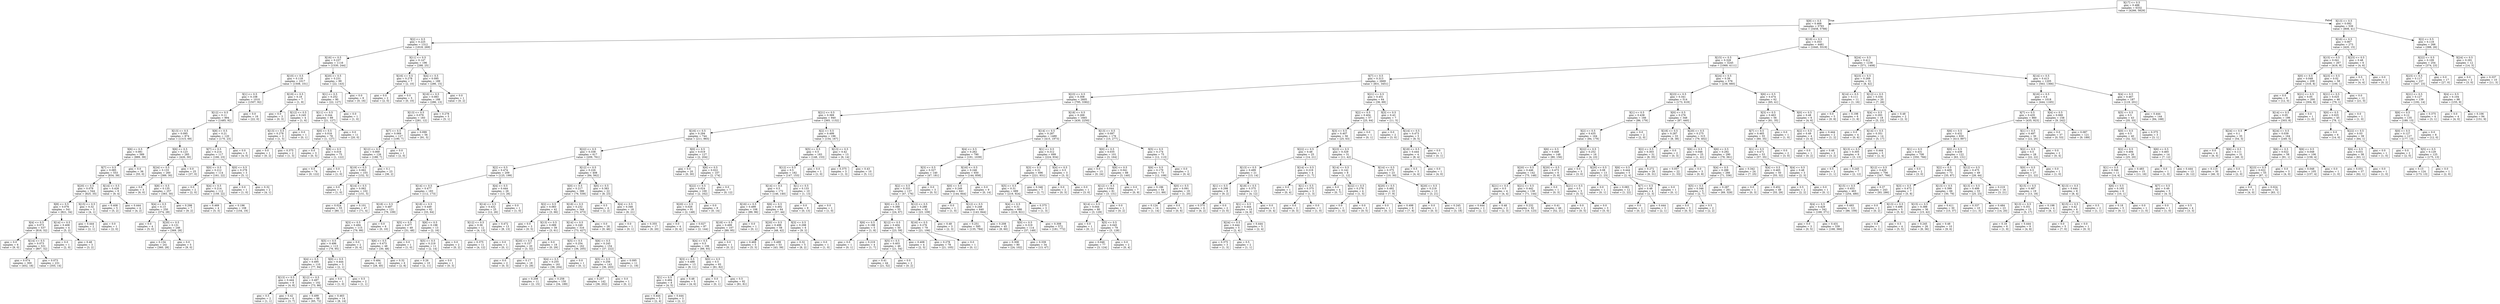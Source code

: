 digraph Tree {
node [shape=box] ;
0 [label="X[17] <= 0.5\ngini = 0.488\nsamples = 6332\nvalue = [4266, 5829]"] ;
1 [label="X[9] <= 0.5\ngini = 0.468\nsamples = 5793\nvalue = [3458, 5788]"] ;
0 -> 1 [labeldistance=2.5, labelangle=45, headlabel="True"] ;
2 [label="X[2] <= 0.5\ngini = 0.225\nsamples = 1312\nvalue = [1818, 269]"] ;
1 -> 2 ;
3 [label="X[16] <= 0.5\ngini = 0.237\nsamples = 1116\nvalue = [1530, 244]"] ;
2 -> 3 ;
4 [label="X[10] <= 0.5\ngini = 0.118\nsamples = 1017\nvalue = [1508, 101]"] ;
3 -> 4 ;
5 [label="X[1] <= 0.5\ngini = 0.108\nsamples = 1010\nvalue = [1507, 92]"] ;
4 -> 5 ;
6 [label="X[12] <= 0.5\ngini = 0.11\nsamples = 994\nvalue = [1485, 92]"] ;
5 -> 6 ;
7 [label="X[13] <= 0.5\ngini = 0.095\nsamples = 874\nvalue = [1315, 69]"] ;
6 -> 7 ;
8 [label="X[6] <= 0.5\ngini = 0.081\nsamples = 589\nvalue = [889, 39]"] ;
7 -> 8 ;
9 [label="X[7] <= 0.5\ngini = 0.085\nsamples = 553\nvalue = [834, 39]"] ;
8 -> 9 ;
10 [label="X[20] <= 0.5\ngini = 0.078\nsamples = 544\nvalue = [825, 35]"] ;
9 -> 10 ;
11 [label="X[8] <= 0.5\ngini = 0.076\nsamples = 541\nvalue = [821, 34]"] ;
10 -> 11 ;
12 [label="X[4] <= 0.5\ngini = 0.073\nsamples = 537\nvalue = [816, 32]"] ;
11 -> 12 ;
13 [label="gini = 0.0\nsamples = 6\nvalue = [9, 0]"] ;
12 -> 13 ;
14 [label="X[14] <= 0.5\ngini = 0.073\nsamples = 531\nvalue = [807, 32]"] ;
12 -> 14 ;
15 [label="gini = 0.074\nsamples = 300\nvalue = [452, 18]"] ;
14 -> 15 ;
16 [label="gini = 0.073\nsamples = 231\nvalue = [355, 14]"] ;
14 -> 16 ;
17 [label="X[14] <= 0.5\ngini = 0.408\nsamples = 4\nvalue = [5, 2]"] ;
11 -> 17 ;
18 [label="gini = 0.0\nsamples = 1\nvalue = [2, 0]"] ;
17 -> 18 ;
19 [label="gini = 0.48\nsamples = 3\nvalue = [3, 2]"] ;
17 -> 19 ;
20 [label="X[15] <= 0.5\ngini = 0.32\nsamples = 3\nvalue = [4, 1]"] ;
10 -> 20 ;
21 [label="gini = 0.444\nsamples = 2\nvalue = [2, 1]"] ;
20 -> 21 ;
22 [label="gini = 0.0\nsamples = 1\nvalue = [2, 0]"] ;
20 -> 22 ;
23 [label="X[14] <= 0.5\ngini = 0.426\nsamples = 9\nvalue = [9, 4]"] ;
9 -> 23 ;
24 [label="gini = 0.408\nsamples = 5\nvalue = [5, 2]"] ;
23 -> 24 ;
25 [label="gini = 0.444\nsamples = 4\nvalue = [4, 2]"] ;
23 -> 25 ;
26 [label="gini = 0.0\nsamples = 36\nvalue = [55, 0]"] ;
8 -> 26 ;
27 [label="X[6] <= 0.5\ngini = 0.123\nsamples = 285\nvalue = [426, 30]"] ;
7 -> 27 ;
28 [label="X[24] <= 0.5\ngini = 0.133\nsamples = 260\nvalue = [389, 30]"] ;
27 -> 28 ;
29 [label="gini = 0.0\nsamples = 3\nvalue = [6, 0]"] ;
28 -> 29 ;
30 [label="X[8] <= 0.5\ngini = 0.135\nsamples = 257\nvalue = [383, 30]"] ;
28 -> 30 ;
31 [label="X[4] <= 0.5\ngini = 0.13\nsamples = 250\nvalue = [374, 28]"] ;
30 -> 31 ;
32 [label="gini = 0.0\nsamples = 4\nvalue = [5, 0]"] ;
31 -> 32 ;
33 [label="X[20] <= 0.5\ngini = 0.131\nsamples = 246\nvalue = [369, 28]"] ;
31 -> 33 ;
34 [label="gini = 0.134\nsamples = 241\nvalue = [360, 28]"] ;
33 -> 34 ;
35 [label="gini = 0.0\nsamples = 5\nvalue = [9, 0]"] ;
33 -> 35 ;
36 [label="gini = 0.298\nsamples = 7\nvalue = [9, 2]"] ;
30 -> 36 ;
37 [label="gini = 0.0\nsamples = 25\nvalue = [37, 0]"] ;
27 -> 37 ;
38 [label="X[8] <= 0.5\ngini = 0.21\nsamples = 120\nvalue = [170, 23]"] ;
6 -> 38 ;
39 [label="X[7] <= 0.5\ngini = 0.214\nsamples = 117\nvalue = [166, 23]"] ;
38 -> 39 ;
40 [label="X[0] <= 0.5\ngini = 0.212\nsamples = 114\nvalue = [161, 22]"] ;
39 -> 40 ;
41 [label="gini = 0.0\nsamples = 2\nvalue = [2, 0]"] ;
40 -> 41 ;
42 [label="X[4] <= 0.5\ngini = 0.214\nsamples = 112\nvalue = [159, 22]"] ;
40 -> 42 ;
43 [label="gini = 0.469\nsamples = 4\nvalue = [5, 3]"] ;
42 -> 43 ;
44 [label="gini = 0.196\nsamples = 108\nvalue = [154, 19]"] ;
42 -> 44 ;
45 [label="X[0] <= 0.5\ngini = 0.278\nsamples = 3\nvalue = [5, 1]"] ;
39 -> 45 ;
46 [label="gini = 0.0\nsamples = 1\nvalue = [1, 0]"] ;
45 -> 46 ;
47 [label="gini = 0.32\nsamples = 2\nvalue = [4, 1]"] ;
45 -> 47 ;
48 [label="gini = 0.0\nsamples = 3\nvalue = [4, 0]"] ;
38 -> 48 ;
49 [label="gini = 0.0\nsamples = 16\nvalue = [22, 0]"] ;
5 -> 49 ;
50 [label="X[19] <= 0.5\ngini = 0.18\nsamples = 7\nvalue = [1, 9]"] ;
4 -> 50 ;
51 [label="gini = 0.0\nsamples = 3\nvalue = [0, 3]"] ;
50 -> 51 ;
52 [label="X[12] <= 0.5\ngini = 0.245\nsamples = 4\nvalue = [1, 6]"] ;
50 -> 52 ;
53 [label="X[13] <= 0.5\ngini = 0.278\nsamples = 3\nvalue = [1, 5]"] ;
52 -> 53 ;
54 [label="gini = 0.0\nsamples = 1\nvalue = [0, 2]"] ;
53 -> 54 ;
55 [label="gini = 0.375\nsamples = 2\nvalue = [1, 3]"] ;
53 -> 55 ;
56 [label="gini = 0.0\nsamples = 1\nvalue = [0, 1]"] ;
52 -> 56 ;
57 [label="X[20] <= 0.5\ngini = 0.231\nsamples = 99\nvalue = [22, 143]"] ;
3 -> 57 ;
58 [label="X[1] <= 0.5\ngini = 0.252\nsamples = 90\nvalue = [22, 127]"] ;
57 -> 58 ;
59 [label="X[11] <= 0.5\ngini = 0.244\nsamples = 89\nvalue = [21, 127]"] ;
58 -> 59 ;
60 [label="X[0] <= 0.5\ngini = 0.016\nsamples = 78\nvalue = [1, 127]"] ;
59 -> 60 ;
61 [label="gini = 0.0\nsamples = 3\nvalue = [0, 5]"] ;
60 -> 61 ;
62 [label="X[8] <= 0.5\ngini = 0.016\nsamples = 75\nvalue = [1, 122]"] ;
60 -> 62 ;
63 [label="gini = 0.0\nsamples = 74\nvalue = [0, 122]"] ;
62 -> 63 ;
64 [label="gini = 0.0\nsamples = 1\nvalue = [1, 0]"] ;
62 -> 64 ;
65 [label="gini = 0.0\nsamples = 11\nvalue = [20, 0]"] ;
59 -> 65 ;
66 [label="gini = 0.0\nsamples = 1\nvalue = [1, 0]"] ;
58 -> 66 ;
67 [label="gini = 0.0\nsamples = 9\nvalue = [0, 16]"] ;
57 -> 67 ;
68 [label="X[11] <= 0.5\ngini = 0.147\nsamples = 196\nvalue = [288, 25]"] ;
2 -> 68 ;
69 [label="X[16] <= 0.5\ngini = 0.278\nsamples = 7\nvalue = [2, 10]"] ;
68 -> 69 ;
70 [label="gini = 0.0\nsamples = 2\nvalue = [2, 0]"] ;
69 -> 70 ;
71 [label="gini = 0.0\nsamples = 5\nvalue = [0, 10]"] ;
69 -> 71 ;
72 [label="X[4] <= 0.5\ngini = 0.095\nsamples = 189\nvalue = [286, 15]"] ;
68 -> 72 ;
73 [label="X[16] <= 0.5\ngini = 0.083\nsamples = 188\nvalue = [286, 13]"] ;
72 -> 73 ;
74 [label="X[13] <= 0.5\ngini = 0.079\nsamples = 183\nvalue = [281, 12]"] ;
73 -> 74 ;
75 [label="X[7] <= 0.5\ngini = 0.069\nsamples = 127\nvalue = [190, 7]"] ;
74 -> 75 ;
76 [label="X[12] <= 0.5\ngini = 0.069\nsamples = 126\nvalue = [188, 7]"] ;
75 -> 76 ;
77 [label="X[19] <= 0.5\ngini = 0.062\nsamples = 103\nvalue = [152, 5]"] ;
76 -> 77 ;
78 [label="gini = 0.0\nsamples = 1\nvalue = [1, 0]"] ;
77 -> 78 ;
79 [label="X[14] <= 0.5\ngini = 0.062\nsamples = 102\nvalue = [151, 5]"] ;
77 -> 79 ;
80 [label="gini = 0.024\nsamples = 55\nvalue = [80, 1]"] ;
79 -> 80 ;
81 [label="gini = 0.101\nsamples = 47\nvalue = [71, 4]"] ;
79 -> 81 ;
82 [label="gini = 0.1\nsamples = 23\nvalue = [36, 2]"] ;
76 -> 82 ;
83 [label="gini = 0.0\nsamples = 1\nvalue = [2, 0]"] ;
75 -> 83 ;
84 [label="gini = 0.099\nsamples = 56\nvalue = [91, 5]"] ;
74 -> 84 ;
85 [label="gini = 0.278\nsamples = 5\nvalue = [5, 1]"] ;
73 -> 85 ;
86 [label="gini = 0.0\nsamples = 1\nvalue = [0, 2]"] ;
72 -> 86 ;
87 [label="X[19] <= 0.5\ngini = 0.353\nsamples = 4481\nvalue = [1640, 5519]"] ;
1 -> 87 ;
88 [label="X[15] <= 0.5\ngini = 0.328\nsamples = 3245\nvalue = [1069, 4111]"] ;
87 -> 88 ;
89 [label="X[7] <= 0.5\ngini = 0.313\nsamples = 2669\nvalue = [831, 3451]"] ;
88 -> 89 ;
90 [label="X[23] <= 0.5\ngini = 0.308\nsamples = 2605\nvalue = [795, 3382]"] ;
89 -> 90 ;
91 [label="X[21] <= 0.5\ngini = 0.369\nsamples = 940\nvalue = [365, 1132]"] ;
90 -> 91 ;
92 [label="X[16] <= 0.5\ngini = 0.294\nsamples = 744\nvalue = [211, 965]"] ;
91 -> 92 ;
93 [label="X[22] <= 0.5\ngini = 0.338\nsamples = 617\nvalue = [209, 761]"] ;
92 -> 93 ;
94 [label="X[2] <= 0.5\ngini = 0.474\nsamples = 209\nvalue = [125, 199]"] ;
93 -> 94 ;
95 [label="X[14] <= 0.5\ngini = 0.477\nsamples = 183\nvalue = [112, 173]"] ;
94 -> 95 ;
96 [label="X[18] <= 0.5\ngini = 0.487\nsamples = 121\nvalue = [79, 109]"] ;
95 -> 96 ;
97 [label="X[3] <= 0.5\ngini = 0.494\nsamples = 115\nvalue = [79, 99]"] ;
96 -> 97 ;
98 [label="X[5] <= 0.5\ngini = 0.496\nsamples = 113\nvalue = [79, 95]"] ;
97 -> 98 ;
99 [label="X[4] <= 0.5\ngini = 0.495\nsamples = 110\nvalue = [77, 94]"] ;
98 -> 99 ;
100 [label="X[13] <= 0.5\ngini = 0.444\nsamples = 8\nvalue = [4, 8]"] ;
99 -> 100 ;
101 [label="gini = 0.5\nsamples = 2\nvalue = [1, 1]"] ;
100 -> 101 ;
102 [label="gini = 0.42\nsamples = 6\nvalue = [3, 7]"] ;
100 -> 102 ;
103 [label="X[12] <= 0.5\ngini = 0.497\nsamples = 102\nvalue = [73, 86]"] ;
99 -> 103 ;
104 [label="gini = 0.499\nsamples = 88\nvalue = [65, 72]"] ;
103 -> 104 ;
105 [label="gini = 0.463\nsamples = 14\nvalue = [8, 14]"] ;
103 -> 105 ;
106 [label="X[0] <= 0.5\ngini = 0.444\nsamples = 3\nvalue = [2, 1]"] ;
98 -> 106 ;
107 [label="gini = 0.0\nsamples = 1\nvalue = [1, 0]"] ;
106 -> 107 ;
108 [label="gini = 0.5\nsamples = 2\nvalue = [1, 1]"] ;
106 -> 108 ;
109 [label="gini = 0.0\nsamples = 2\nvalue = [0, 4]"] ;
97 -> 109 ;
110 [label="gini = 0.0\nsamples = 6\nvalue = [0, 10]"] ;
96 -> 110 ;
111 [label="X[18] <= 0.5\ngini = 0.449\nsamples = 62\nvalue = [33, 64]"] ;
95 -> 111 ;
112 [label="X[5] <= 0.5\ngini = 0.477\nsamples = 49\nvalue = [31, 48]"] ;
111 -> 112 ;
113 [label="X[6] <= 0.5\ngini = 0.473\nsamples = 48\nvalue = [30, 48]"] ;
112 -> 113 ;
114 [label="gini = 0.484\nsamples = 42\nvalue = [28, 40]"] ;
113 -> 114 ;
115 [label="gini = 0.32\nsamples = 6\nvalue = [2, 8]"] ;
113 -> 115 ;
116 [label="gini = 0.0\nsamples = 1\nvalue = [1, 0]"] ;
112 -> 116 ;
117 [label="X[6] <= 0.5\ngini = 0.198\nsamples = 13\nvalue = [2, 16]"] ;
111 -> 117 ;
118 [label="X[5] <= 0.5\ngini = 0.219\nsamples = 11\nvalue = [2, 14]"] ;
117 -> 118 ;
119 [label="gini = 0.26\nsamples = 10\nvalue = [2, 11]"] ;
118 -> 119 ;
120 [label="gini = 0.0\nsamples = 1\nvalue = [0, 3]"] ;
118 -> 120 ;
121 [label="gini = 0.0\nsamples = 2\nvalue = [0, 2]"] ;
117 -> 121 ;
122 [label="X[4] <= 0.5\ngini = 0.444\nsamples = 26\nvalue = [13, 26]"] ;
94 -> 122 ;
123 [label="X[14] <= 0.5\ngini = 0.432\nsamples = 25\nvalue = [12, 26]"] ;
122 -> 123 ;
124 [label="X[12] <= 0.5\ngini = 0.36\nsamples = 12\nvalue = [4, 13]"] ;
123 -> 124 ;
125 [label="gini = 0.375\nsamples = 11\nvalue = [4, 12]"] ;
124 -> 125 ;
126 [label="gini = 0.0\nsamples = 1\nvalue = [0, 1]"] ;
124 -> 126 ;
127 [label="gini = 0.472\nsamples = 13\nvalue = [8, 13]"] ;
123 -> 127 ;
128 [label="gini = 0.0\nsamples = 1\nvalue = [1, 0]"] ;
122 -> 128 ;
129 [label="X[12] <= 0.5\ngini = 0.226\nsamples = 408\nvalue = [84, 562]"] ;
93 -> 129 ;
130 [label="X[0] <= 0.5\ngini = 0.217\nsamples = 386\nvalue = [76, 539]"] ;
129 -> 130 ;
131 [label="X[2] <= 0.5\ngini = 0.083\nsamples = 42\nvalue = [3, 66]"] ;
130 -> 131 ;
132 [label="gini = 0.0\nsamples = 3\nvalue = [0, 5]"] ;
131 -> 132 ;
133 [label="X[13] <= 0.5\ngini = 0.089\nsamples = 39\nvalue = [3, 61]"] ;
131 -> 133 ;
134 [label="X[20] <= 0.5\ngini = 0.157\nsamples = 20\nvalue = [3, 32]"] ;
133 -> 134 ;
135 [label="gini = 0.0\nsamples = 2\nvalue = [0, 3]"] ;
134 -> 135 ;
136 [label="gini = 0.17\nsamples = 18\nvalue = [3, 29]"] ;
134 -> 136 ;
137 [label="gini = 0.0\nsamples = 19\nvalue = [0, 29]"] ;
133 -> 137 ;
138 [label="X[18] <= 0.5\ngini = 0.232\nsamples = 344\nvalue = [73, 473]"] ;
130 -> 138 ;
139 [label="X[14] <= 0.5\ngini = 0.249\nsamples = 316\nvalue = [73, 427]"] ;
138 -> 139 ;
140 [label="X[5] <= 0.5\ngini = 0.254\nsamples = 162\nvalue = [36, 205]"] ;
139 -> 140 ;
141 [label="X[4] <= 0.5\ngini = 0.255\nsamples = 161\nvalue = [36, 204]"] ;
140 -> 141 ;
142 [label="gini = 0.208\nsamples = 11\nvalue = [2, 15]"] ;
141 -> 142 ;
143 [label="gini = 0.258\nsamples = 150\nvalue = [34, 189]"] ;
141 -> 143 ;
144 [label="gini = 0.0\nsamples = 1\nvalue = [0, 1]"] ;
140 -> 144 ;
145 [label="X[6] <= 0.5\ngini = 0.245\nsamples = 154\nvalue = [37, 222]"] ;
139 -> 145 ;
146 [label="X[5] <= 0.5\ngini = 0.256\nsamples = 143\nvalue = [36, 203]"] ;
145 -> 146 ;
147 [label="gini = 0.257\nsamples = 142\nvalue = [36, 202]"] ;
146 -> 147 ;
148 [label="gini = 0.0\nsamples = 1\nvalue = [0, 1]"] ;
146 -> 148 ;
149 [label="gini = 0.095\nsamples = 11\nvalue = [1, 19]"] ;
145 -> 149 ;
150 [label="gini = 0.0\nsamples = 28\nvalue = [0, 46]"] ;
138 -> 150 ;
151 [label="X[0] <= 0.5\ngini = 0.383\nsamples = 22\nvalue = [8, 23]"] ;
129 -> 151 ;
152 [label="gini = 0.5\nsamples = 4\nvalue = [2, 2]"] ;
151 -> 152 ;
153 [label="X[4] <= 0.5\ngini = 0.346\nsamples = 18\nvalue = [6, 21]"] ;
151 -> 153 ;
154 [label="gini = 0.0\nsamples = 1\nvalue = [0, 1]"] ;
153 -> 154 ;
155 [label="gini = 0.355\nsamples = 17\nvalue = [6, 20]"] ;
153 -> 155 ;
156 [label="X[0] <= 0.5\ngini = 0.019\nsamples = 127\nvalue = [2, 204]"] ;
92 -> 156 ;
157 [label="gini = 0.0\nsamples = 20\nvalue = [0, 30]"] ;
156 -> 157 ;
158 [label="X[6] <= 0.5\ngini = 0.022\nsamples = 107\nvalue = [2, 174]"] ;
156 -> 158 ;
159 [label="X[22] <= 0.5\ngini = 0.024\nsamples = 100\nvalue = [2, 162]"] ;
158 -> 159 ;
160 [label="X[20] <= 0.5\ngini = 0.026\nsamples = 91\nvalue = [2, 148]"] ;
159 -> 160 ;
161 [label="gini = 0.0\nsamples = 4\nvalue = [0, 4]"] ;
160 -> 161 ;
162 [label="gini = 0.027\nsamples = 87\nvalue = [2, 144]"] ;
160 -> 162 ;
163 [label="gini = 0.0\nsamples = 9\nvalue = [0, 14]"] ;
159 -> 163 ;
164 [label="gini = 0.0\nsamples = 7\nvalue = [0, 12]"] ;
158 -> 164 ;
165 [label="X[2] <= 0.5\ngini = 0.499\nsamples = 196\nvalue = [154, 167]"] ;
91 -> 165 ;
166 [label="X[5] <= 0.5\ngini = 0.5\nsamples = 183\nvalue = [148, 153]"] ;
165 -> 166 ;
167 [label="X[12] <= 0.5\ngini = 0.5\nsamples = 182\nvalue = [147, 153]"] ;
166 -> 167 ;
168 [label="X[14] <= 0.5\ngini = 0.5\nsamples = 172\nvalue = [146, 140]"] ;
167 -> 168 ;
169 [label="X[16] <= 0.5\ngini = 0.499\nsamples = 108\nvalue = [89, 96]"] ;
168 -> 169 ;
170 [label="X[18] <= 0.5\ngini = 0.499\nsamples = 107\nvalue = [89, 95]"] ;
169 -> 170 ;
171 [label="X[4] <= 0.5\ngini = 0.5\nsamples = 106\nvalue = [89, 93]"] ;
170 -> 171 ;
172 [label="X[3] <= 0.5\ngini = 0.488\nsamples = 13\nvalue = [8, 11]"] ;
171 -> 172 ;
173 [label="X[1] <= 0.5\ngini = 0.494\nsamples = 8\nvalue = [4, 5]"] ;
172 -> 173 ;
174 [label="gini = 0.444\nsamples = 5\nvalue = [2, 4]"] ;
173 -> 174 ;
175 [label="gini = 0.444\nsamples = 3\nvalue = [2, 1]"] ;
173 -> 175 ;
176 [label="gini = 0.48\nsamples = 5\nvalue = [4, 6]"] ;
172 -> 176 ;
177 [label="X[0] <= 0.5\ngini = 0.5\nsamples = 93\nvalue = [81, 82]"] ;
171 -> 177 ;
178 [label="gini = 0.0\nsamples = 1\nvalue = [0, 1]"] ;
177 -> 178 ;
179 [label="gini = 0.5\nsamples = 92\nvalue = [81, 81]"] ;
177 -> 179 ;
180 [label="gini = 0.0\nsamples = 1\nvalue = [0, 2]"] ;
170 -> 180 ;
181 [label="gini = 0.0\nsamples = 1\nvalue = [0, 1]"] ;
169 -> 181 ;
182 [label="X[6] <= 0.5\ngini = 0.492\nsamples = 64\nvalue = [57, 44]"] ;
168 -> 182 ;
183 [label="X[20] <= 0.5\ngini = 0.498\nsamples = 58\nvalue = [48, 42]"] ;
182 -> 183 ;
184 [label="gini = 0.469\nsamples = 5\nvalue = [5, 3]"] ;
183 -> 184 ;
185 [label="gini = 0.499\nsamples = 53\nvalue = [43, 39]"] ;
183 -> 185 ;
186 [label="X[3] <= 0.5\ngini = 0.298\nsamples = 6\nvalue = [9, 2]"] ;
182 -> 186 ;
187 [label="gini = 0.32\nsamples = 5\nvalue = [8, 2]"] ;
186 -> 187 ;
188 [label="gini = 0.0\nsamples = 1\nvalue = [1, 0]"] ;
186 -> 188 ;
189 [label="X[1] <= 0.5\ngini = 0.133\nsamples = 10\nvalue = [1, 13]"] ;
167 -> 189 ;
190 [label="gini = 0.0\nsamples = 9\nvalue = [0, 13]"] ;
189 -> 190 ;
191 [label="gini = 0.0\nsamples = 1\nvalue = [1, 0]"] ;
189 -> 191 ;
192 [label="gini = 0.0\nsamples = 1\nvalue = [1, 0]"] ;
166 -> 192 ;
193 [label="X[13] <= 0.5\ngini = 0.42\nsamples = 13\nvalue = [6, 14]"] ;
165 -> 193 ;
194 [label="gini = 0.375\nsamples = 3\nvalue = [1, 3]"] ;
193 -> 194 ;
195 [label="gini = 0.43\nsamples = 10\nvalue = [5, 11]"] ;
193 -> 195 ;
196 [label="X[18] <= 0.5\ngini = 0.269\nsamples = 1665\nvalue = [430, 2250]"] ;
90 -> 196 ;
197 [label="X[14] <= 0.5\ngini = 0.287\nsamples = 1489\nvalue = [415, 1973]"] ;
196 -> 197 ;
198 [label="X[4] <= 0.5\ngini = 0.262\nsamples = 790\nvalue = [191, 1039]"] ;
197 -> 198 ;
199 [label="X[3] <= 0.5\ngini = 0.327\nsamples = 140\nvalue = [47, 181]"] ;
198 -> 199 ;
200 [label="X[2] <= 0.5\ngini = 0.333\nsamples = 137\nvalue = [47, 176]"] ;
199 -> 200 ;
201 [label="X[0] <= 0.5\ngini = 0.388\nsamples = 55\nvalue = [24, 67]"] ;
200 -> 201 ;
202 [label="X[6] <= 0.5\ngini = 0.198\nsamples = 5\nvalue = [1, 8]"] ;
201 -> 202 ;
203 [label="gini = 0.0\nsamples = 1\nvalue = [0, 1]"] ;
202 -> 203 ;
204 [label="gini = 0.219\nsamples = 4\nvalue = [1, 7]"] ;
202 -> 204 ;
205 [label="X[12] <= 0.5\ngini = 0.404\nsamples = 50\nvalue = [23, 59]"] ;
201 -> 205 ;
206 [label="X[5] <= 0.5\ngini = 0.403\nsamples = 46\nvalue = [21, 54]"] ;
205 -> 206 ;
207 [label="gini = 0.41\nsamples = 44\nvalue = [21, 52]"] ;
206 -> 207 ;
208 [label="gini = 0.0\nsamples = 2\nvalue = [0, 2]"] ;
206 -> 208 ;
209 [label="gini = 0.408\nsamples = 4\nvalue = [2, 5]"] ;
205 -> 209 ;
210 [label="X[12] <= 0.5\ngini = 0.288\nsamples = 82\nvalue = [23, 109]"] ;
200 -> 210 ;
211 [label="X[16] <= 0.5\ngini = 0.276\nsamples = 79\nvalue = [21, 106]"] ;
210 -> 211 ;
212 [label="gini = 0.278\nsamples = 78\nvalue = [21, 105]"] ;
211 -> 212 ;
213 [label="gini = 0.0\nsamples = 1\nvalue = [0, 1]"] ;
211 -> 213 ;
214 [label="gini = 0.48\nsamples = 3\nvalue = [2, 3]"] ;
210 -> 214 ;
215 [label="gini = 0.0\nsamples = 3\nvalue = [0, 5]"] ;
199 -> 215 ;
216 [label="X[16] <= 0.5\ngini = 0.246\nsamples = 650\nvalue = [144, 858]"] ;
198 -> 216 ;
217 [label="X[0] <= 0.5\ngini = 0.249\nsamples = 641\nvalue = [144, 844]"] ;
216 -> 217 ;
218 [label="gini = 0.0\nsamples = 1\nvalue = [1, 0]"] ;
217 -> 218 ;
219 [label="X[12] <= 0.5\ngini = 0.248\nsamples = 640\nvalue = [143, 844]"] ;
217 -> 219 ;
220 [label="gini = 0.251\nsamples = 595\nvalue = [135, 784]"] ;
219 -> 220 ;
221 [label="gini = 0.208\nsamples = 45\nvalue = [8, 60]"] ;
219 -> 221 ;
222 [label="gini = 0.0\nsamples = 9\nvalue = [0, 14]"] ;
216 -> 222 ;
223 [label="X[1] <= 0.5\ngini = 0.312\nsamples = 699\nvalue = [224, 934]"] ;
197 -> 223 ;
224 [label="X[3] <= 0.5\ngini = 0.31\nsamples = 696\nvalue = [221, 931]"] ;
223 -> 224 ;
225 [label="X[5] <= 0.5\ngini = 0.31\nsamples = 689\nvalue = [219, 924]"] ;
224 -> 225 ;
226 [label="X[4] <= 0.5\ngini = 0.31\nsamples = 686\nvalue = [218, 921]"] ;
225 -> 226 ;
227 [label="X[0] <= 0.5\ngini = 0.319\nsamples = 114\nvalue = [37, 149]"] ;
226 -> 227 ;
228 [label="gini = 0.308\nsamples = 80\nvalue = [24, 102]"] ;
227 -> 228 ;
229 [label="gini = 0.339\nsamples = 34\nvalue = [13, 47]"] ;
227 -> 229 ;
230 [label="gini = 0.308\nsamples = 572\nvalue = [181, 772]"] ;
226 -> 230 ;
231 [label="gini = 0.375\nsamples = 3\nvalue = [1, 3]"] ;
225 -> 231 ;
232 [label="gini = 0.346\nsamples = 7\nvalue = [2, 7]"] ;
224 -> 232 ;
233 [label="X[4] <= 0.5\ngini = 0.5\nsamples = 3\nvalue = [3, 3]"] ;
223 -> 233 ;
234 [label="gini = 0.0\nsamples = 2\nvalue = [0, 3]"] ;
233 -> 234 ;
235 [label="gini = 0.0\nsamples = 1\nvalue = [3, 0]"] ;
233 -> 235 ;
236 [label="X[13] <= 0.5\ngini = 0.097\nsamples = 176\nvalue = [15, 277]"] ;
196 -> 236 ;
237 [label="X[0] <= 0.5\ngini = 0.035\nsamples = 101\nvalue = [3, 164]"] ;
236 -> 237 ;
238 [label="gini = 0.0\nsamples = 13\nvalue = [0, 24]"] ;
237 -> 238 ;
239 [label="X[6] <= 0.5\ngini = 0.041\nsamples = 88\nvalue = [3, 140]"] ;
237 -> 239 ;
240 [label="X[12] <= 0.5\ngini = 0.044\nsamples = 81\nvalue = [3, 131]"] ;
239 -> 240 ;
241 [label="X[14] <= 0.5\ngini = 0.044\nsamples = 80\nvalue = [3, 129]"] ;
240 -> 241 ;
242 [label="gini = 0.0\nsamples = 1\nvalue = [0, 1]"] ;
241 -> 242 ;
243 [label="X[5] <= 0.5\ngini = 0.045\nsamples = 79\nvalue = [3, 128]"] ;
241 -> 243 ;
244 [label="gini = 0.046\nsamples = 77\nvalue = [3, 124]"] ;
243 -> 244 ;
245 [label="gini = 0.0\nsamples = 2\nvalue = [0, 4]"] ;
243 -> 245 ;
246 [label="gini = 0.0\nsamples = 1\nvalue = [0, 2]"] ;
240 -> 246 ;
247 [label="gini = 0.0\nsamples = 7\nvalue = [0, 9]"] ;
239 -> 247 ;
248 [label="X[5] <= 0.5\ngini = 0.174\nsamples = 75\nvalue = [12, 113]"] ;
236 -> 248 ;
249 [label="X[6] <= 0.5\ngini = 0.179\nsamples = 73\nvalue = [12, 109]"] ;
248 -> 249 ;
250 [label="gini = 0.196\nsamples = 54\nvalue = [11, 89]"] ;
249 -> 250 ;
251 [label="X[0] <= 0.5\ngini = 0.091\nsamples = 19\nvalue = [1, 20]"] ;
249 -> 251 ;
252 [label="gini = 0.124\nsamples = 14\nvalue = [1, 14]"] ;
251 -> 252 ;
253 [label="gini = 0.0\nsamples = 5\nvalue = [0, 6]"] ;
251 -> 253 ;
254 [label="gini = 0.0\nsamples = 2\nvalue = [0, 4]"] ;
248 -> 254 ;
255 [label="X[21] <= 0.5\ngini = 0.451\nsamples = 64\nvalue = [36, 69]"] ;
89 -> 255 ;
256 [label="X[2] <= 0.5\ngini = 0.404\nsamples = 57\nvalue = [25, 64]"] ;
255 -> 256 ;
257 [label="X[3] <= 0.5\ngini = 0.407\nsamples = 56\nvalue = [25, 63]"] ;
256 -> 257 ;
258 [label="X[22] <= 0.5\ngini = 0.48\nsamples = 25\nvalue = [14, 21]"] ;
257 -> 258 ;
259 [label="X[13] <= 0.5\ngini = 0.499\nsamples = 21\nvalue = [13, 14]"] ;
258 -> 259 ;
260 [label="X[1] <= 0.5\ngini = 0.298\nsamples = 8\nvalue = [9, 2]"] ;
259 -> 260 ;
261 [label="gini = 0.375\nsamples = 6\nvalue = [6, 2]"] ;
260 -> 261 ;
262 [label="gini = 0.0\nsamples = 2\nvalue = [3, 0]"] ;
260 -> 262 ;
263 [label="X[18] <= 0.5\ngini = 0.375\nsamples = 13\nvalue = [4, 12]"] ;
259 -> 263 ;
264 [label="X[1] <= 0.5\ngini = 0.444\nsamples = 10\nvalue = [4, 8]"] ;
263 -> 264 ;
265 [label="X[24] <= 0.5\ngini = 0.444\nsamples = 5\nvalue = [2, 4]"] ;
264 -> 265 ;
266 [label="gini = 0.375\nsamples = 3\nvalue = [1, 3]"] ;
265 -> 266 ;
267 [label="gini = 0.5\nsamples = 2\nvalue = [1, 1]"] ;
265 -> 267 ;
268 [label="gini = 0.444\nsamples = 5\nvalue = [2, 4]"] ;
264 -> 268 ;
269 [label="gini = 0.0\nsamples = 3\nvalue = [0, 4]"] ;
263 -> 269 ;
270 [label="X[14] <= 0.5\ngini = 0.219\nsamples = 4\nvalue = [1, 7]"] ;
258 -> 270 ;
271 [label="gini = 0.0\nsamples = 1\nvalue = [0, 4]"] ;
270 -> 271 ;
272 [label="X[1] <= 0.5\ngini = 0.375\nsamples = 3\nvalue = [1, 3]"] ;
270 -> 272 ;
273 [label="gini = 0.0\nsamples = 2\nvalue = [0, 3]"] ;
272 -> 273 ;
274 [label="gini = 0.0\nsamples = 1\nvalue = [1, 0]"] ;
272 -> 274 ;
275 [label="X[23] <= 0.5\ngini = 0.329\nsamples = 31\nvalue = [11, 42]"] ;
257 -> 275 ;
276 [label="X[14] <= 0.5\ngini = 0.142\nsamples = 8\nvalue = [1, 12]"] ;
275 -> 276 ;
277 [label="gini = 0.0\nsamples = 4\nvalue = [0, 7]"] ;
276 -> 277 ;
278 [label="X[22] <= 0.5\ngini = 0.278\nsamples = 4\nvalue = [1, 5]"] ;
276 -> 278 ;
279 [label="gini = 0.0\nsamples = 1\nvalue = [1, 0]"] ;
278 -> 279 ;
280 [label="gini = 0.0\nsamples = 3\nvalue = [0, 5]"] ;
278 -> 280 ;
281 [label="X[14] <= 0.5\ngini = 0.375\nsamples = 23\nvalue = [10, 30]"] ;
275 -> 281 ;
282 [label="X[20] <= 0.5\ngini = 0.492\nsamples = 10\nvalue = [7, 9]"] ;
281 -> 282 ;
283 [label="gini = 0.0\nsamples = 1\nvalue = [0, 1]"] ;
282 -> 283 ;
284 [label="gini = 0.498\nsamples = 9\nvalue = [7, 8]"] ;
282 -> 284 ;
285 [label="X[20] <= 0.5\ngini = 0.219\nsamples = 13\nvalue = [3, 21]"] ;
281 -> 285 ;
286 [label="gini = 0.0\nsamples = 1\nvalue = [0, 3]"] ;
285 -> 286 ;
287 [label="gini = 0.245\nsamples = 12\nvalue = [3, 18]"] ;
285 -> 287 ;
288 [label="gini = 0.0\nsamples = 1\nvalue = [0, 1]"] ;
256 -> 288 ;
289 [label="X[3] <= 0.5\ngini = 0.43\nsamples = 7\nvalue = [11, 5]"] ;
255 -> 289 ;
290 [label="gini = 0.0\nsamples = 2\nvalue = [3, 0]"] ;
289 -> 290 ;
291 [label="X[14] <= 0.5\ngini = 0.473\nsamples = 5\nvalue = [8, 5]"] ;
289 -> 291 ;
292 [label="X[18] <= 0.5\ngini = 0.444\nsamples = 4\nvalue = [8, 4]"] ;
291 -> 292 ;
293 [label="gini = 0.5\nsamples = 3\nvalue = [4, 4]"] ;
292 -> 293 ;
294 [label="gini = 0.0\nsamples = 1\nvalue = [4, 0]"] ;
292 -> 294 ;
295 [label="gini = 0.0\nsamples = 1\nvalue = [0, 1]"] ;
291 -> 295 ;
296 [label="X[24] <= 0.5\ngini = 0.39\nsamples = 576\nvalue = [238, 660]"] ;
88 -> 296 ;
297 [label="X[23] <= 0.5\ngini = 0.341\nsamples = 514\nvalue = [173, 619]"] ;
296 -> 297 ;
298 [label="X[1] <= 0.5\ngini = 0.438\nsamples = 166\nvalue = [86, 179]"] ;
297 -> 298 ;
299 [label="X[2] <= 0.5\ngini = 0.435\nsamples = 164\nvalue = [84, 179]"] ;
298 -> 299 ;
300 [label="X[6] <= 0.5\ngini = 0.448\nsamples = 148\nvalue = [80, 156]"] ;
299 -> 300 ;
301 [label="X[20] <= 0.5\ngini = 0.446\nsamples = 142\nvalue = [75, 148]"] ;
300 -> 301 ;
302 [label="X[21] <= 0.5\ngini = 0.5\nsamples = 4\nvalue = [4, 4]"] ;
301 -> 302 ;
303 [label="gini = 0.444\nsamples = 2\nvalue = [2, 1]"] ;
302 -> 303 ;
304 [label="gini = 0.48\nsamples = 2\nvalue = [2, 3]"] ;
302 -> 304 ;
305 [label="X[21] <= 0.5\ngini = 0.442\nsamples = 138\nvalue = [71, 144]"] ;
301 -> 305 ;
306 [label="gini = 0.232\nsamples = 92\nvalue = [19, 123]"] ;
305 -> 306 ;
307 [label="gini = 0.41\nsamples = 46\nvalue = [52, 21]"] ;
305 -> 307 ;
308 [label="X[20] <= 0.5\ngini = 0.473\nsamples = 6\nvalue = [5, 8]"] ;
300 -> 308 ;
309 [label="gini = 0.0\nsamples = 1\nvalue = [0, 3]"] ;
308 -> 309 ;
310 [label="X[21] <= 0.5\ngini = 0.5\nsamples = 5\nvalue = [5, 5]"] ;
308 -> 310 ;
311 [label="gini = 0.0\nsamples = 2\nvalue = [0, 5]"] ;
310 -> 311 ;
312 [label="gini = 0.0\nsamples = 3\nvalue = [5, 0]"] ;
310 -> 312 ;
313 [label="X[22] <= 0.5\ngini = 0.252\nsamples = 16\nvalue = [4, 23]"] ;
299 -> 313 ;
314 [label="gini = 0.0\nsamples = 3\nvalue = [3, 0]"] ;
313 -> 314 ;
315 [label="X[20] <= 0.5\ngini = 0.08\nsamples = 13\nvalue = [1, 23]"] ;
313 -> 315 ;
316 [label="gini = 0.0\nsamples = 1\nvalue = [0, 1]"] ;
315 -> 316 ;
317 [label="gini = 0.083\nsamples = 12\nvalue = [1, 22]"] ;
315 -> 317 ;
318 [label="gini = 0.0\nsamples = 2\nvalue = [2, 0]"] ;
298 -> 318 ;
319 [label="X[0] <= 0.5\ngini = 0.276\nsamples = 348\nvalue = [87, 440]"] ;
297 -> 319 ;
320 [label="X[18] <= 0.5\ngini = 0.287\nsamples = 33\nvalue = [8, 38]"] ;
319 -> 320 ;
321 [label="X[2] <= 0.5\ngini = 0.303\nsamples = 31\nvalue = [8, 35]"] ;
320 -> 321 ;
322 [label="X[6] <= 0.5\ngini = 0.444\nsamples = 5\nvalue = [2, 4]"] ;
321 -> 322 ;
323 [label="X[7] <= 0.5\ngini = 0.48\nsamples = 4\nvalue = [2, 3]"] ;
322 -> 323 ;
324 [label="gini = 0.0\nsamples = 1\nvalue = [0, 2]"] ;
323 -> 324 ;
325 [label="gini = 0.444\nsamples = 3\nvalue = [2, 1]"] ;
323 -> 325 ;
326 [label="gini = 0.0\nsamples = 1\nvalue = [0, 1]"] ;
322 -> 326 ;
327 [label="gini = 0.272\nsamples = 26\nvalue = [6, 31]"] ;
321 -> 327 ;
328 [label="gini = 0.0\nsamples = 2\nvalue = [0, 3]"] ;
320 -> 328 ;
329 [label="X[20] <= 0.5\ngini = 0.275\nsamples = 315\nvalue = [79, 402]"] ;
319 -> 329 ;
330 [label="X[6] <= 0.5\ngini = 0.046\nsamples = 25\nvalue = [1, 41]"] ;
329 -> 330 ;
331 [label="gini = 0.057\nsamples = 22\nvalue = [1, 33]"] ;
330 -> 331 ;
332 [label="gini = 0.0\nsamples = 3\nvalue = [0, 8]"] ;
330 -> 332 ;
333 [label="X[6] <= 0.5\ngini = 0.292\nsamples = 290\nvalue = [78, 361]"] ;
329 -> 333 ;
334 [label="X[4] <= 0.5\ngini = 0.288\nsamples = 266\nvalue = [71, 336]"] ;
333 -> 334 ;
335 [label="X[5] <= 0.5\ngini = 0.346\nsamples = 5\nvalue = [2, 7]"] ;
334 -> 335 ;
336 [label="gini = 0.0\nsamples = 3\nvalue = [0, 5]"] ;
335 -> 336 ;
337 [label="gini = 0.5\nsamples = 2\nvalue = [2, 2]"] ;
335 -> 337 ;
338 [label="gini = 0.287\nsamples = 261\nvalue = [69, 329]"] ;
334 -> 338 ;
339 [label="gini = 0.342\nsamples = 24\nvalue = [7, 25]"] ;
333 -> 339 ;
340 [label="X[6] <= 0.5\ngini = 0.474\nsamples = 62\nvalue = [65, 41]"] ;
296 -> 340 ;
341 [label="X[3] <= 0.5\ngini = 0.463\nsamples = 56\nvalue = [61, 35]"] ;
340 -> 341 ;
342 [label="X[7] <= 0.5\ngini = 0.465\nsamples = 55\nvalue = [60, 35]"] ;
341 -> 342 ;
343 [label="X[1] <= 0.5\ngini = 0.471\nsamples = 53\nvalue = [57, 35]"] ;
342 -> 343 ;
344 [label="X[4] <= 0.5\ngini = 0.465\nsamples = 50\nvalue = [55, 32]"] ;
343 -> 344 ;
345 [label="gini = 0.0\nsamples = 1\nvalue = [0, 3]"] ;
344 -> 345 ;
346 [label="gini = 0.452\nsamples = 49\nvalue = [55, 29]"] ;
344 -> 346 ;
347 [label="X[4] <= 0.5\ngini = 0.48\nsamples = 3\nvalue = [2, 3]"] ;
343 -> 347 ;
348 [label="gini = 0.5\nsamples = 2\nvalue = [2, 2]"] ;
347 -> 348 ;
349 [label="gini = 0.0\nsamples = 1\nvalue = [0, 1]"] ;
347 -> 349 ;
350 [label="gini = 0.0\nsamples = 2\nvalue = [3, 0]"] ;
342 -> 350 ;
351 [label="gini = 0.0\nsamples = 1\nvalue = [1, 0]"] ;
341 -> 351 ;
352 [label="X[0] <= 0.5\ngini = 0.48\nsamples = 6\nvalue = [4, 6]"] ;
340 -> 352 ;
353 [label="X[2] <= 0.5\ngini = 0.49\nsamples = 4\nvalue = [3, 4]"] ;
352 -> 353 ;
354 [label="gini = 0.0\nsamples = 1\nvalue = [0, 2]"] ;
353 -> 354 ;
355 [label="gini = 0.48\nsamples = 3\nvalue = [3, 2]"] ;
353 -> 355 ;
356 [label="gini = 0.444\nsamples = 2\nvalue = [1, 2]"] ;
352 -> 356 ;
357 [label="X[24] <= 0.5\ngini = 0.411\nsamples = 1236\nvalue = [571, 1408]"] ;
87 -> 357 ;
358 [label="X[23] <= 0.5\ngini = 0.269\nsamples = 31\nvalue = [8, 42]"] ;
357 -> 358 ;
359 [label="X[14] <= 0.5\ngini = 0.111\nsamples = 11\nvalue = [1, 16]"] ;
358 -> 359 ;
360 [label="gini = 0.0\nsamples = 5\nvalue = [0, 8]"] ;
359 -> 360 ;
361 [label="gini = 0.198\nsamples = 6\nvalue = [1, 8]"] ;
359 -> 361 ;
362 [label="X[12] <= 0.5\ngini = 0.334\nsamples = 20\nvalue = [7, 26]"] ;
358 -> 362 ;
363 [label="X[4] <= 0.5\ngini = 0.293\nsamples = 18\nvalue = [5, 23]"] ;
362 -> 363 ;
364 [label="gini = 0.0\nsamples = 4\nvalue = [0, 6]"] ;
363 -> 364 ;
365 [label="X[14] <= 0.5\ngini = 0.351\nsamples = 14\nvalue = [5, 17]"] ;
363 -> 365 ;
366 [label="X[13] <= 0.5\ngini = 0.305\nsamples = 9\nvalue = [3, 13]"] ;
365 -> 366 ;
367 [label="gini = 0.5\nsamples = 2\nvalue = [1, 1]"] ;
366 -> 367 ;
368 [label="gini = 0.245\nsamples = 7\nvalue = [2, 12]"] ;
366 -> 368 ;
369 [label="gini = 0.444\nsamples = 5\nvalue = [2, 4]"] ;
365 -> 369 ;
370 [label="gini = 0.48\nsamples = 2\nvalue = [2, 3]"] ;
362 -> 370 ;
371 [label="X[14] <= 0.5\ngini = 0.413\nsamples = 1205\nvalue = [563, 1366]"] ;
357 -> 371 ;
372 [label="X[16] <= 0.5\ngini = 0.4\nsamples = 1018\nvalue = [444, 1165]"] ;
371 -> 372 ;
373 [label="X[7] <= 0.5\ngini = 0.435\nsamples = 860\nvalue = [435, 923]"] ;
372 -> 373 ;
374 [label="X[6] <= 0.5\ngini = 0.432\nsamples = 830\nvalue = [413, 897]"] ;
373 -> 374 ;
375 [label="X[1] <= 0.5\ngini = 0.431\nsamples = 708\nvalue = [350, 766]"] ;
374 -> 375 ;
376 [label="X[12] <= 0.5\ngini = 0.429\nsamples = 706\nvalue = [347, 766]"] ;
375 -> 376 ;
377 [label="X[15] <= 0.5\ngini = 0.453\nsamples = 463\nvalue = [254, 480]"] ;
376 -> 377 ;
378 [label="X[4] <= 0.5\ngini = 0.429\nsamples = 342\nvalue = [168, 371]"] ;
377 -> 378 ;
379 [label="gini = 0.0\nsamples = 3\nvalue = [0, 5]"] ;
378 -> 379 ;
380 [label="gini = 0.431\nsamples = 339\nvalue = [168, 366]"] ;
378 -> 380 ;
381 [label="gini = 0.493\nsamples = 121\nvalue = [86, 109]"] ;
377 -> 381 ;
382 [label="gini = 0.37\nsamples = 243\nvalue = [93, 286]"] ;
376 -> 382 ;
383 [label="gini = 0.0\nsamples = 2\nvalue = [3, 0]"] ;
375 -> 383 ;
384 [label="X[0] <= 0.5\ngini = 0.439\nsamples = 122\nvalue = [63, 131]"] ;
374 -> 384 ;
385 [label="X[2] <= 0.5\ngini = 0.409\nsamples = 73\nvalue = [35, 87]"] ;
384 -> 385 ;
386 [label="X[3] <= 0.5\ngini = 0.473\nsamples = 7\nvalue = [5, 8]"] ;
385 -> 386 ;
387 [label="gini = 0.0\nsamples = 2\nvalue = [0, 2]"] ;
386 -> 387 ;
388 [label="X[13] <= 0.5\ngini = 0.496\nsamples = 5\nvalue = [5, 6]"] ;
386 -> 388 ;
389 [label="gini = 0.0\nsamples = 1\nvalue = [0, 1]"] ;
388 -> 389 ;
390 [label="gini = 0.5\nsamples = 4\nvalue = [5, 5]"] ;
388 -> 390 ;
391 [label="X[13] <= 0.5\ngini = 0.399\nsamples = 66\nvalue = [30, 79]"] ;
385 -> 391 ;
392 [label="X[15] <= 0.5\ngini = 0.388\nsamples = 36\nvalue = [15, 42]"] ;
391 -> 392 ;
393 [label="gini = 0.245\nsamples = 26\nvalue = [6, 36]"] ;
392 -> 393 ;
394 [label="gini = 0.48\nsamples = 10\nvalue = [9, 6]"] ;
392 -> 394 ;
395 [label="gini = 0.411\nsamples = 30\nvalue = [15, 37]"] ;
391 -> 395 ;
396 [label="X[12] <= 0.5\ngini = 0.475\nsamples = 49\nvalue = [28, 44]"] ;
384 -> 396 ;
397 [label="X[13] <= 0.5\ngini = 0.499\nsamples = 33\nvalue = [25, 23]"] ;
396 -> 397 ;
398 [label="gini = 0.337\nsamples = 10\nvalue = [11, 3]"] ;
397 -> 398 ;
399 [label="gini = 0.484\nsamples = 23\nvalue = [14, 20]"] ;
397 -> 399 ;
400 [label="gini = 0.219\nsamples = 16\nvalue = [3, 21]"] ;
396 -> 400 ;
401 [label="X[1] <= 0.5\ngini = 0.497\nsamples = 30\nvalue = [22, 26]"] ;
373 -> 401 ;
402 [label="X[2] <= 0.5\ngini = 0.5\nsamples = 28\nvalue = [22, 22]"] ;
401 -> 402 ;
403 [label="X[0] <= 0.5\ngini = 0.5\nsamples = 27\nvalue = [21, 22]"] ;
402 -> 403 ;
404 [label="X[15] <= 0.5\ngini = 0.487\nsamples = 19\nvalue = [13, 18]"] ;
403 -> 404 ;
405 [label="X[13] <= 0.5\ngini = 0.351\nsamples = 15\nvalue = [5, 17]"] ;
404 -> 405 ;
406 [label="gini = 0.18\nsamples = 6\nvalue = [1, 9]"] ;
405 -> 406 ;
407 [label="gini = 0.444\nsamples = 9\nvalue = [4, 8]"] ;
405 -> 407 ;
408 [label="gini = 0.198\nsamples = 4\nvalue = [8, 1]"] ;
404 -> 408 ;
409 [label="X[13] <= 0.5\ngini = 0.444\nsamples = 8\nvalue = [8, 4]"] ;
403 -> 409 ;
410 [label="X[15] <= 0.5\ngini = 0.42\nsamples = 6\nvalue = [7, 3]"] ;
409 -> 410 ;
411 [label="gini = 0.0\nsamples = 5\nvalue = [7, 0]"] ;
410 -> 411 ;
412 [label="gini = 0.0\nsamples = 1\nvalue = [0, 3]"] ;
410 -> 412 ;
413 [label="gini = 0.5\nsamples = 2\nvalue = [1, 1]"] ;
409 -> 413 ;
414 [label="gini = 0.0\nsamples = 1\nvalue = [1, 0]"] ;
402 -> 414 ;
415 [label="gini = 0.0\nsamples = 2\nvalue = [0, 4]"] ;
401 -> 415 ;
416 [label="X[4] <= 0.5\ngini = 0.069\nsamples = 158\nvalue = [9, 242]"] ;
372 -> 416 ;
417 [label="gini = 0.0\nsamples = 37\nvalue = [0, 53]"] ;
416 -> 417 ;
418 [label="gini = 0.087\nsamples = 121\nvalue = [9, 189]"] ;
416 -> 418 ;
419 [label="X[4] <= 0.5\ngini = 0.467\nsamples = 187\nvalue = [119, 201]"] ;
371 -> 419 ;
420 [label="X[5] <= 0.5\ngini = 0.5\nsamples = 43\nvalue = [35, 33]"] ;
419 -> 420 ;
421 [label="X[0] <= 0.5\ngini = 0.5\nsamples = 40\nvalue = [32, 32]"] ;
420 -> 421 ;
422 [label="X[2] <= 0.5\ngini = 0.494\nsamples = 26\nvalue = [25, 20]"] ;
421 -> 422 ;
423 [label="X[1] <= 0.5\ngini = 0.346\nsamples = 11\nvalue = [14, 4]"] ;
422 -> 423 ;
424 [label="X[6] <= 0.5\ngini = 0.165\nsamples = 6\nvalue = [10, 1]"] ;
423 -> 424 ;
425 [label="gini = 0.18\nsamples = 5\nvalue = [9, 1]"] ;
424 -> 425 ;
426 [label="gini = 0.0\nsamples = 1\nvalue = [1, 0]"] ;
424 -> 426 ;
427 [label="X[7] <= 0.5\ngini = 0.49\nsamples = 5\nvalue = [4, 3]"] ;
423 -> 427 ;
428 [label="gini = 0.0\nsamples = 1\nvalue = [1, 0]"] ;
427 -> 428 ;
429 [label="gini = 0.5\nsamples = 4\nvalue = [3, 3]"] ;
427 -> 429 ;
430 [label="gini = 0.483\nsamples = 15\nvalue = [11, 16]"] ;
422 -> 430 ;
431 [label="X[6] <= 0.5\ngini = 0.465\nsamples = 14\nvalue = [7, 12]"] ;
421 -> 431 ;
432 [label="gini = 0.0\nsamples = 1\nvalue = [1, 0]"] ;
431 -> 432 ;
433 [label="gini = 0.444\nsamples = 13\nvalue = [6, 12]"] ;
431 -> 433 ;
434 [label="gini = 0.375\nsamples = 3\nvalue = [3, 1]"] ;
420 -> 434 ;
435 [label="gini = 0.444\nsamples = 144\nvalue = [84, 168]"] ;
419 -> 435 ;
436 [label="X[13] <= 0.5\ngini = 0.092\nsamples = 539\nvalue = [808, 41]"] ;
0 -> 436 [labeldistance=2.5, labelangle=-45, headlabel="False"] ;
437 [label="X[16] <= 0.5\ngini = 0.067\nsamples = 273\nvalue = [420, 15]"] ;
436 -> 437 ;
438 [label="X[15] <= 0.5\ngini = 0.041\nsamples = 267\nvalue = [416, 9]"] ;
437 -> 438 ;
439 [label="X[0] <= 0.5\ngini = 0.048\nsamples = 209\nvalue = [316, 8]"] ;
438 -> 439 ;
440 [label="gini = 0.0\nsamples = 9\nvalue = [12, 0]"] ;
439 -> 440 ;
441 [label="X[21] <= 0.5\ngini = 0.05\nsamples = 200\nvalue = [304, 8]"] ;
439 -> 441 ;
442 [label="X[14] <= 0.5\ngini = 0.05\nsamples = 199\nvalue = [303, 8]"] ;
441 -> 442 ;
443 [label="X[24] <= 0.5\ngini = 0.1\nsamples = 35\nvalue = [54, 3]"] ;
442 -> 443 ;
444 [label="gini = 0.0\nsamples = 4\nvalue = [6, 0]"] ;
443 -> 444 ;
445 [label="X[6] <= 0.5\ngini = 0.111\nsamples = 31\nvalue = [48, 3]"] ;
443 -> 445 ;
446 [label="gini = 0.115\nsamples = 30\nvalue = [46, 3]"] ;
445 -> 446 ;
447 [label="gini = 0.0\nsamples = 1\nvalue = [2, 0]"] ;
445 -> 447 ;
448 [label="X[24] <= 0.5\ngini = 0.039\nsamples = 164\nvalue = [249, 5]"] ;
442 -> 448 ;
449 [label="X[6] <= 0.5\ngini = 0.022\nsamples = 58\nvalue = [91, 1]"] ;
448 -> 449 ;
450 [label="X[23] <= 0.5\ngini = 0.022\nsamples = 55\nvalue = [87, 1]"] ;
449 -> 450 ;
451 [label="gini = 0.0\nsamples = 3\nvalue = [4, 0]"] ;
450 -> 451 ;
452 [label="gini = 0.024\nsamples = 52\nvalue = [83, 1]"] ;
450 -> 452 ;
453 [label="gini = 0.0\nsamples = 3\nvalue = [4, 0]"] ;
449 -> 453 ;
454 [label="X[6] <= 0.5\ngini = 0.048\nsamples = 106\nvalue = [158, 4]"] ;
448 -> 454 ;
455 [label="gini = 0.048\nsamples = 105\nvalue = [157, 4]"] ;
454 -> 455 ;
456 [label="gini = 0.0\nsamples = 1\nvalue = [1, 0]"] ;
454 -> 456 ;
457 [label="gini = 0.0\nsamples = 1\nvalue = [1, 0]"] ;
441 -> 457 ;
458 [label="X[23] <= 0.5\ngini = 0.02\nsamples = 58\nvalue = [100, 1]"] ;
438 -> 458 ;
459 [label="X[21] <= 0.5\ngini = 0.025\nsamples = 46\nvalue = [79, 1]"] ;
458 -> 459 ;
460 [label="X[0] <= 0.5\ngini = 0.025\nsamples = 45\nvalue = [78, 1]"] ;
459 -> 460 ;
461 [label="gini = 0.0\nsamples = 6\nvalue = [14, 0]"] ;
460 -> 461 ;
462 [label="X[22] <= 0.5\ngini = 0.03\nsamples = 39\nvalue = [64, 1]"] ;
460 -> 462 ;
463 [label="X[6] <= 0.5\ngini = 0.031\nsamples = 38\nvalue = [63, 1]"] ;
462 -> 463 ;
464 [label="gini = 0.031\nsamples = 37\nvalue = [62, 1]"] ;
463 -> 464 ;
465 [label="gini = 0.0\nsamples = 1\nvalue = [1, 0]"] ;
463 -> 465 ;
466 [label="gini = 0.0\nsamples = 1\nvalue = [1, 0]"] ;
462 -> 466 ;
467 [label="gini = 0.0\nsamples = 1\nvalue = [1, 0]"] ;
459 -> 467 ;
468 [label="gini = 0.0\nsamples = 12\nvalue = [21, 0]"] ;
458 -> 468 ;
469 [label="X[23] <= 0.5\ngini = 0.48\nsamples = 6\nvalue = [4, 6]"] ;
437 -> 469 ;
470 [label="gini = 0.5\nsamples = 5\nvalue = [4, 4]"] ;
469 -> 470 ;
471 [label="gini = 0.0\nsamples = 1\nvalue = [0, 2]"] ;
469 -> 471 ;
472 [label="X[2] <= 0.5\ngini = 0.118\nsamples = 266\nvalue = [388, 26]"] ;
436 -> 472 ;
473 [label="X[22] <= 0.5\ngini = 0.109\nsamples = 254\nvalue = [374, 23]"] ;
472 -> 473 ;
474 [label="X[23] <= 0.5\ngini = 0.117\nsamples = 237\nvalue = [347, 23]"] ;
473 -> 474 ;
475 [label="X[21] <= 0.5\ngini = 0.127\nsamples = 139\nvalue = [192, 14]"] ;
474 -> 475 ;
476 [label="X[6] <= 0.5\ngini = 0.12\nsamples = 135\nvalue = [189, 13]"] ;
475 -> 476 ;
477 [label="X[0] <= 0.5\ngini = 0.127\nsamples = 127\nvalue = [177, 13]"] ;
476 -> 477 ;
478 [label="gini = 0.0\nsamples = 2\nvalue = [2, 0]"] ;
477 -> 478 ;
479 [label="X[5] <= 0.5\ngini = 0.129\nsamples = 125\nvalue = [175, 13]"] ;
477 -> 479 ;
480 [label="gini = 0.13\nsamples = 124\nvalue = [173, 13]"] ;
479 -> 480 ;
481 [label="gini = 0.0\nsamples = 1\nvalue = [2, 0]"] ;
479 -> 481 ;
482 [label="gini = 0.0\nsamples = 8\nvalue = [12, 0]"] ;
476 -> 482 ;
483 [label="gini = 0.375\nsamples = 4\nvalue = [3, 1]"] ;
475 -> 483 ;
484 [label="X[4] <= 0.5\ngini = 0.104\nsamples = 98\nvalue = [155, 9]"] ;
474 -> 484 ;
485 [label="gini = 0.0\nsamples = 4\nvalue = [4, 0]"] ;
484 -> 485 ;
486 [label="gini = 0.106\nsamples = 94\nvalue = [151, 9]"] ;
484 -> 486 ;
487 [label="gini = 0.0\nsamples = 17\nvalue = [27, 0]"] ;
473 -> 487 ;
488 [label="X[24] <= 0.5\ngini = 0.291\nsamples = 12\nvalue = [14, 3]"] ;
472 -> 488 ;
489 [label="gini = 0.0\nsamples = 2\nvalue = [3, 0]"] ;
488 -> 489 ;
490 [label="gini = 0.337\nsamples = 10\nvalue = [11, 3]"] ;
488 -> 490 ;
}